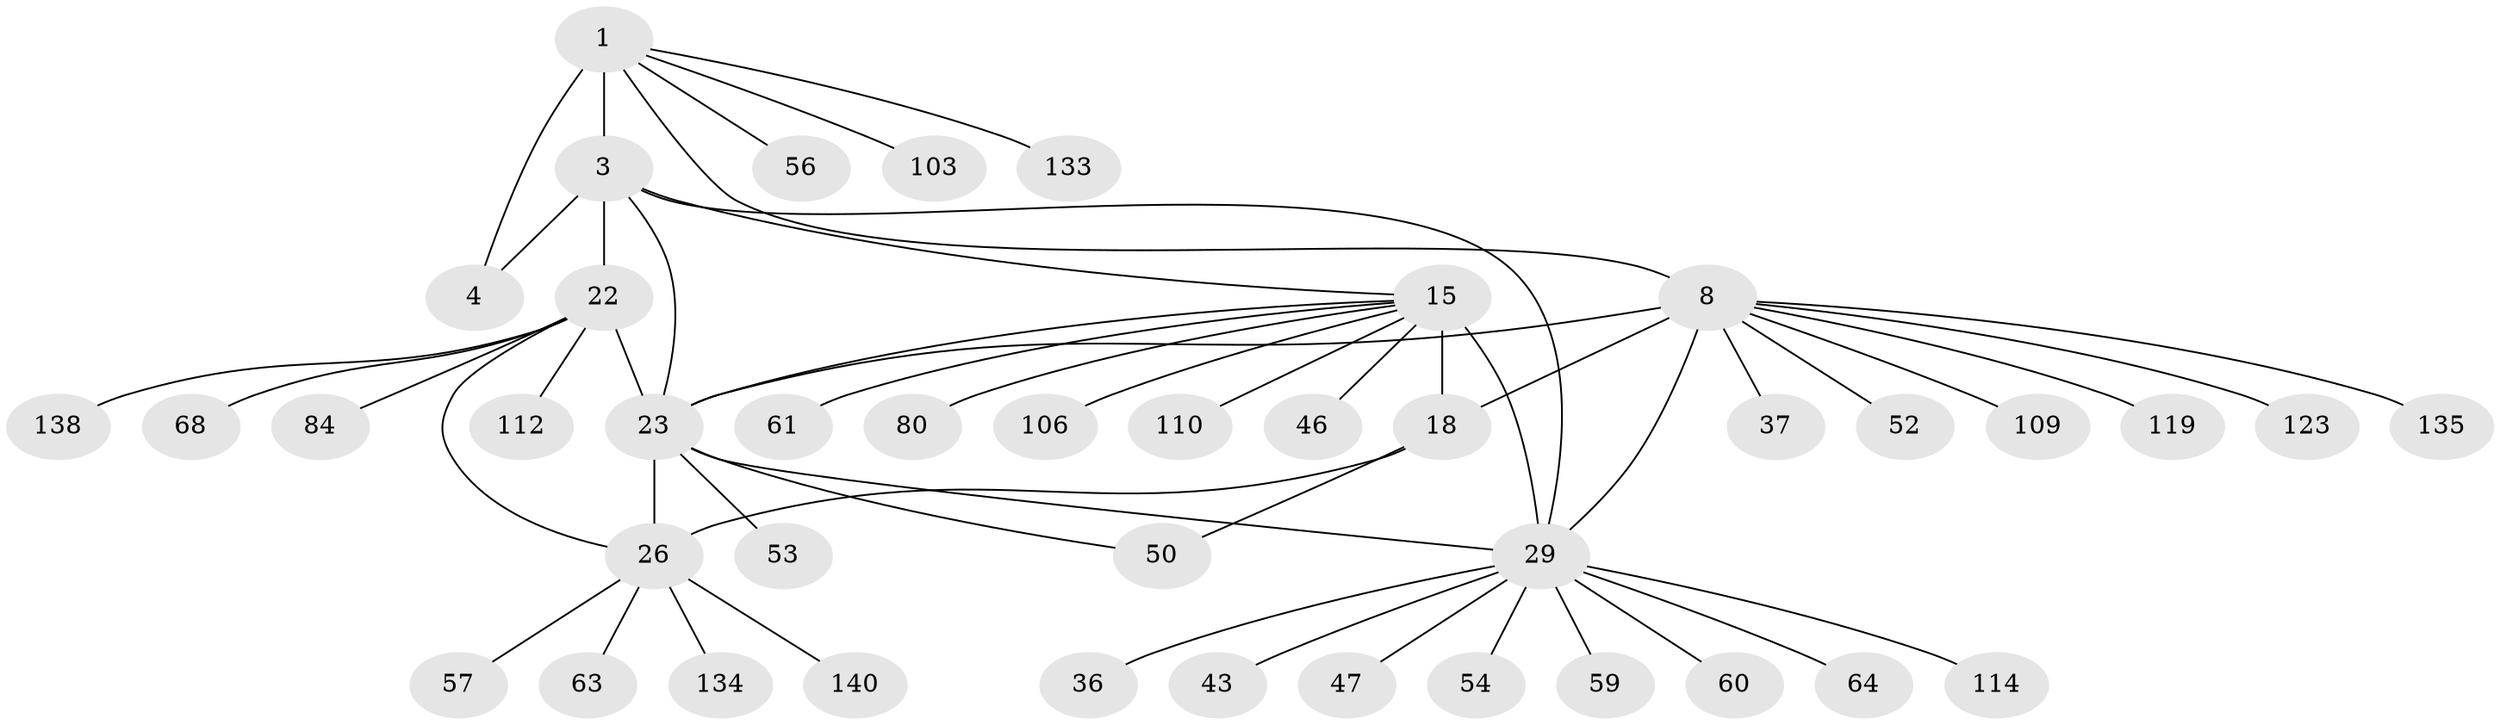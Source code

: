 // original degree distribution, {9: 0.04195804195804196, 10: 0.055944055944055944, 11: 0.03496503496503497, 14: 0.006993006993006993, 13: 0.006993006993006993, 7: 0.03496503496503497, 6: 0.013986013986013986, 8: 0.04195804195804196, 12: 0.006993006993006993, 1: 0.5804195804195804, 2: 0.13986013986013987, 4: 0.006993006993006993, 3: 0.027972027972027972}
// Generated by graph-tools (version 1.1) at 2025/19/03/04/25 18:19:38]
// undirected, 42 vertices, 52 edges
graph export_dot {
graph [start="1"]
  node [color=gray90,style=filled];
  1 [super="+2+82+55"];
  3 [super="+65+96+5"];
  4 [super="+39+72+111+131"];
  8 [super="+79+74+95+120+136+137+51+9+10+14"];
  15 [super="+48+98+19+16"];
  18 [super="+94+141"];
  22 [super="+75"];
  23 [super="+24+25"];
  26 [super="+76+27+81+28+66+45"];
  29 [super="+30+35+34+129+118+32+31"];
  36;
  37 [super="+41"];
  43;
  46;
  47 [super="+92"];
  50 [super="+127"];
  52;
  53;
  54;
  56;
  57;
  59;
  60 [super="+121+117"];
  61;
  63;
  64;
  68;
  80;
  84;
  103;
  106;
  109;
  110;
  112;
  114;
  119;
  123;
  133;
  134;
  135;
  138;
  140;
  1 -- 3 [weight=9];
  1 -- 4 [weight=3];
  1 -- 8 [weight=3];
  1 -- 133;
  1 -- 103;
  1 -- 56;
  3 -- 4 [weight=3];
  3 -- 22;
  3 -- 23;
  3 -- 29;
  3 -- 15;
  8 -- 37;
  8 -- 135;
  8 -- 109;
  8 -- 119;
  8 -- 23 [weight=2];
  8 -- 123;
  8 -- 29;
  8 -- 18;
  8 -- 52;
  15 -- 18 [weight=6];
  15 -- 106;
  15 -- 110;
  15 -- 61;
  15 -- 80;
  15 -- 29 [weight=3];
  15 -- 46;
  15 -- 23;
  18 -- 50;
  18 -- 26;
  22 -- 23 [weight=3];
  22 -- 26 [weight=3];
  22 -- 68;
  22 -- 84;
  22 -- 112;
  22 -- 138;
  23 -- 26 [weight=9];
  23 -- 53;
  23 -- 50;
  23 -- 29;
  26 -- 63;
  26 -- 134;
  26 -- 140;
  26 -- 57;
  29 -- 36;
  29 -- 64;
  29 -- 47;
  29 -- 114;
  29 -- 59;
  29 -- 54;
  29 -- 43;
  29 -- 60;
}
